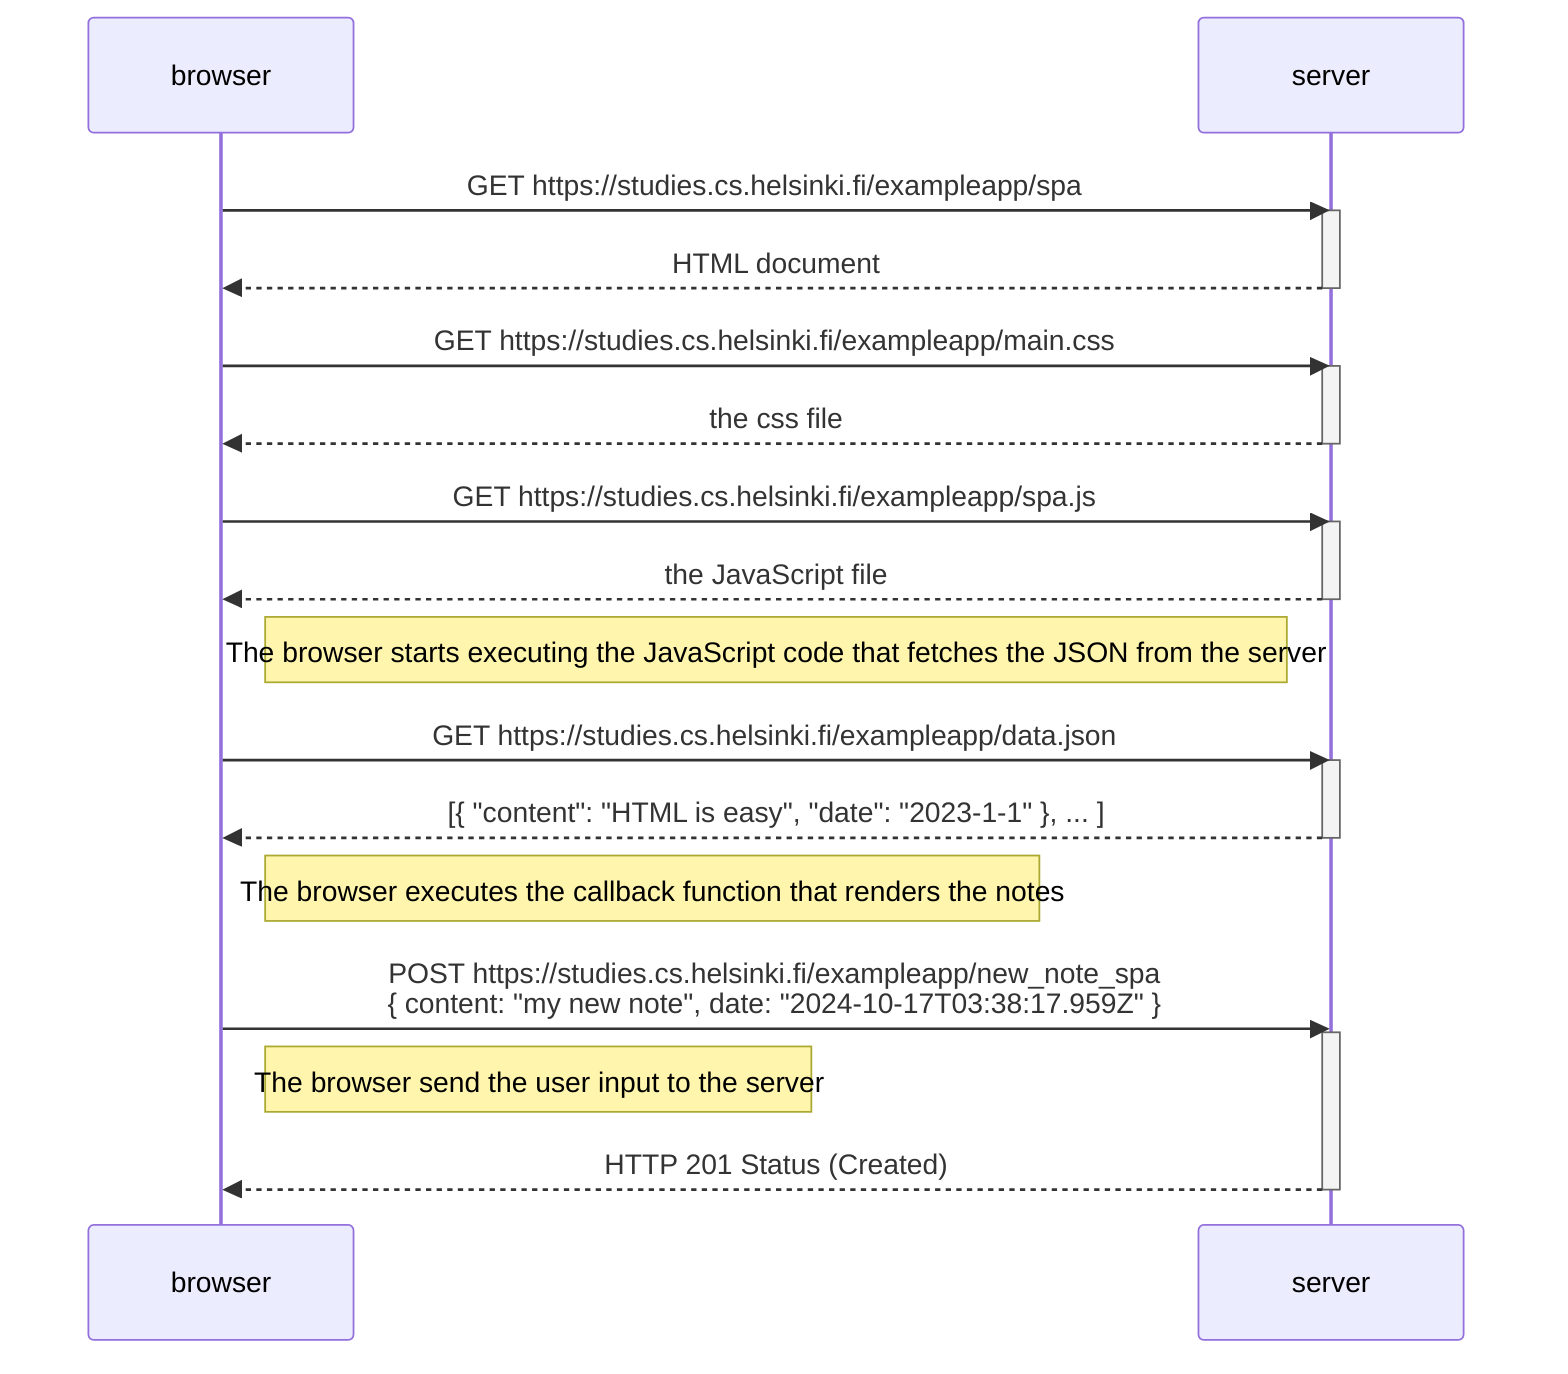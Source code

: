sequenceDiagram
    participant browser
    participant server

    browser->>server: GET https://studies.cs.helsinki.fi/exampleapp/spa
    activate server    
    server-->>browser: HTML document
    deactivate server

    browser->>server: GET https://studies.cs.helsinki.fi/exampleapp/main.css
    activate server
    server-->>browser: the css file
    deactivate server

    browser->>server: GET https://studies.cs.helsinki.fi/exampleapp/spa.js
    activate server
    server-->>browser: the JavaScript file
    deactivate server

    Note right of browser: The browser starts executing the JavaScript code that fetches the JSON from the server

    browser->>server: GET https://studies.cs.helsinki.fi/exampleapp/data.json
    activate server
    server-->>browser: [{ "content": "HTML is easy", "date": "2023-1-1" }, ... ]
    deactivate server

    Note right of browser: The browser executes the callback function that renders the notes

    browser->>server: POST https://studies.cs.helsinki.fi/exampleapp/new_note_spa <br/> { content: "my new note", date: "2024-10-17T03:38:17.959Z" }
    activate server

    Note right of browser: The browser send the user input to the server

    server-->>browser: HTTP 201 Status (Created)
    deactivate server